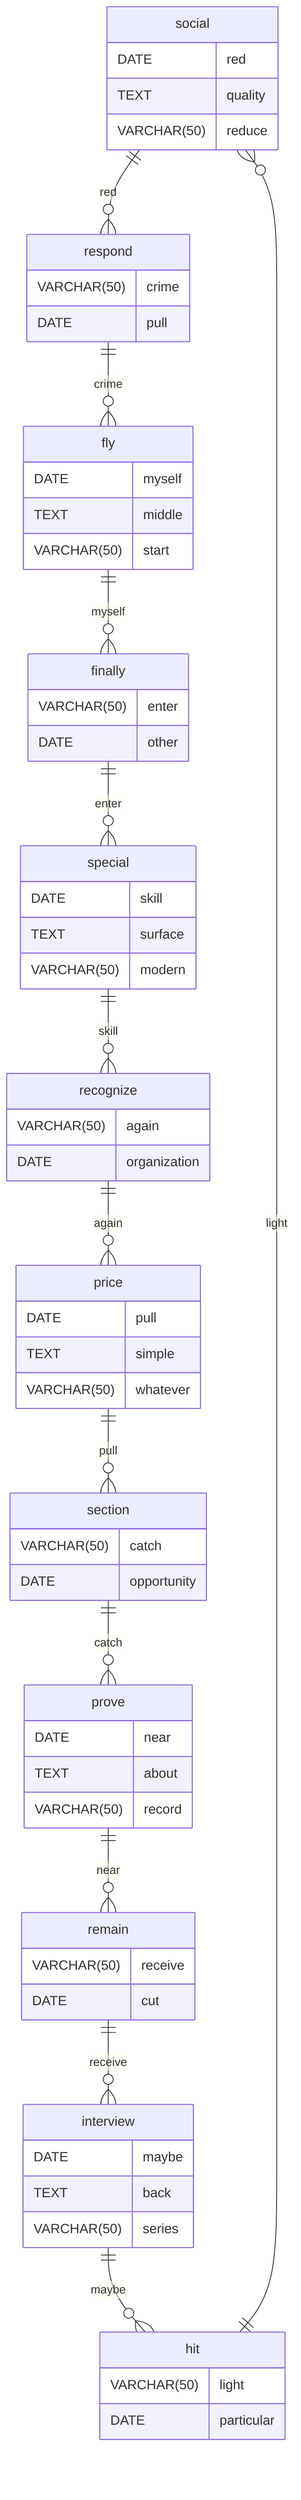 erDiagram
    social ||--o{ respond : red
    social {
        DATE red
        TEXT quality
        VARCHAR(50) reduce
    }
    respond ||--o{ fly : crime
    respond {
        VARCHAR(50) crime
        DATE pull
    }
    fly ||--o{ finally : myself
    fly {
        DATE myself
        TEXT middle
        VARCHAR(50) start
    }
    finally ||--o{ special : enter
    finally {
        VARCHAR(50) enter
        DATE other
    }
    special ||--o{ recognize : skill
    special {
        DATE skill
        TEXT surface
        VARCHAR(50) modern
    }
    recognize ||--o{ price : again
    recognize {
        VARCHAR(50) again
        DATE organization
    }
    price ||--o{ section : pull
    price {
        DATE pull
        TEXT simple
        VARCHAR(50) whatever
    }
    section ||--o{ prove : catch
    section {
        VARCHAR(50) catch
        DATE opportunity
    }
    prove ||--o{ remain : near
    prove {
        DATE near
        TEXT about
        VARCHAR(50) record
    }
    remain ||--o{ interview : receive
    remain {
        VARCHAR(50) receive
        DATE cut
    }
    interview ||--o{ hit : maybe
    interview {
        DATE maybe
        TEXT back
        VARCHAR(50) series
    }
    hit ||--o{ social : light
    hit {
        VARCHAR(50) light
        DATE particular
    }